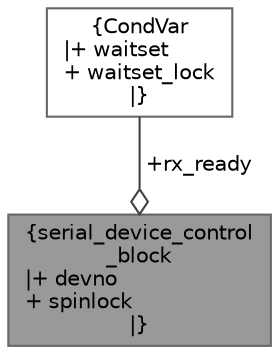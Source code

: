 digraph "serial_device_control_block"
{
 // LATEX_PDF_SIZE
  bgcolor="transparent";
  edge [fontname=Helvetica,fontsize=10,labelfontname=Helvetica,labelfontsize=10];
  node [fontname=Helvetica,fontsize=10,shape=box,height=0.2,width=0.4];
  Node1 [label="{serial_device_control\l_block\n|+ devno\l+ spinlock\l|}",height=0.2,width=0.4,color="gray40", fillcolor="grey60", style="filled", fontcolor="black",tooltip=" "];
  Node2 -> Node1 [color="grey25",style="solid",label=" +rx_ready" ,arrowhead="odiamond"];
  Node2 [label="{CondVar\n|+ waitset\l+ waitset_lock\l|}",height=0.2,width=0.4,color="gray40", fillcolor="white", style="filled",URL="$structCondVar.html",tooltip="Condition variables."];
}
